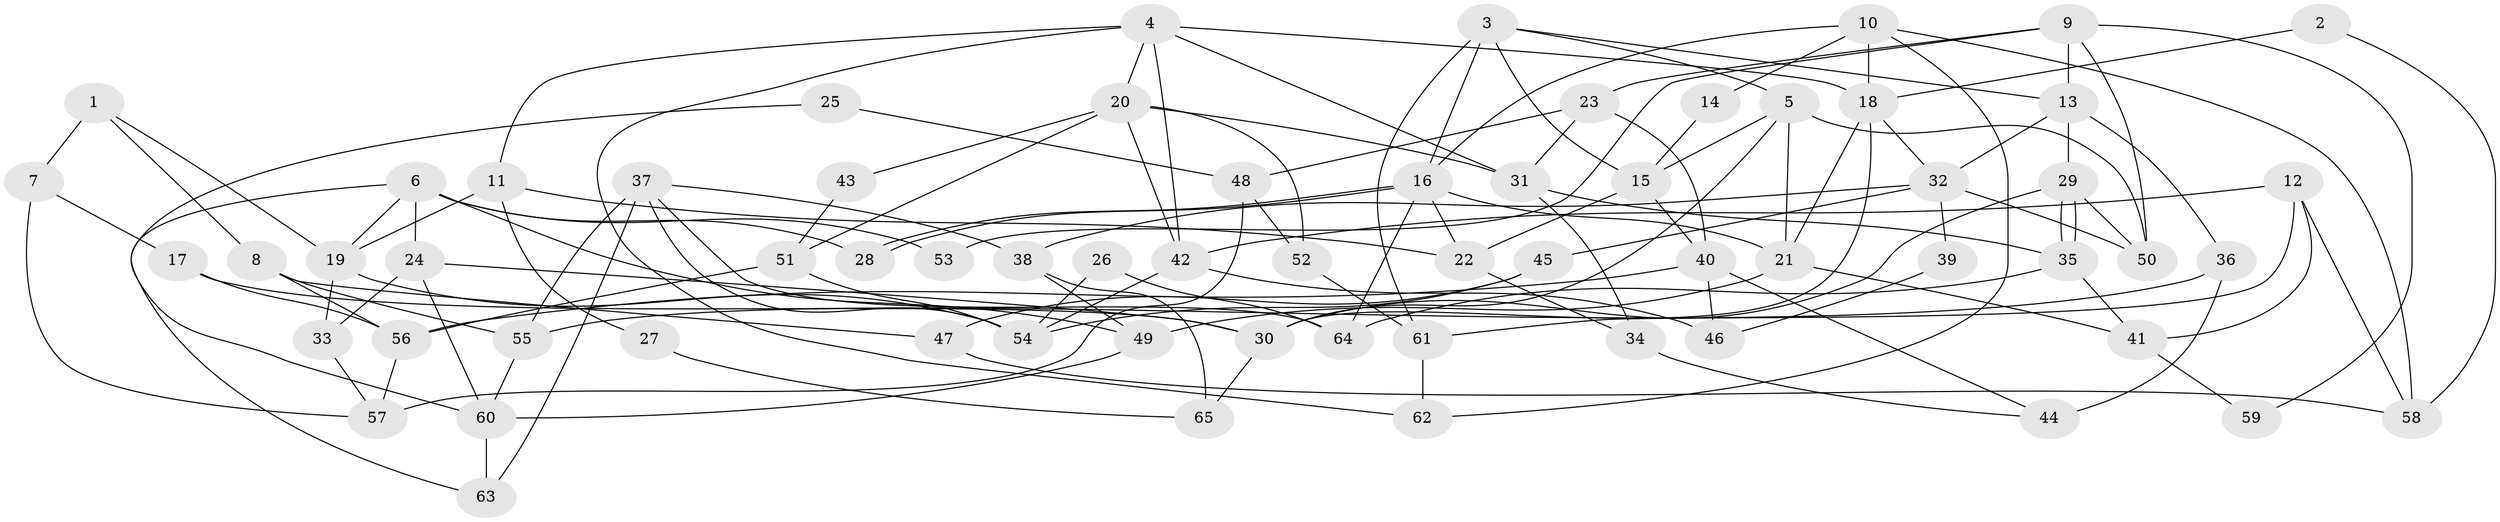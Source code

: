 // Generated by graph-tools (version 1.1) at 2025/50/03/09/25 03:50:07]
// undirected, 65 vertices, 130 edges
graph export_dot {
graph [start="1"]
  node [color=gray90,style=filled];
  1;
  2;
  3;
  4;
  5;
  6;
  7;
  8;
  9;
  10;
  11;
  12;
  13;
  14;
  15;
  16;
  17;
  18;
  19;
  20;
  21;
  22;
  23;
  24;
  25;
  26;
  27;
  28;
  29;
  30;
  31;
  32;
  33;
  34;
  35;
  36;
  37;
  38;
  39;
  40;
  41;
  42;
  43;
  44;
  45;
  46;
  47;
  48;
  49;
  50;
  51;
  52;
  53;
  54;
  55;
  56;
  57;
  58;
  59;
  60;
  61;
  62;
  63;
  64;
  65;
  1 -- 7;
  1 -- 19;
  1 -- 8;
  2 -- 18;
  2 -- 58;
  3 -- 15;
  3 -- 16;
  3 -- 5;
  3 -- 13;
  3 -- 61;
  4 -- 62;
  4 -- 31;
  4 -- 11;
  4 -- 18;
  4 -- 20;
  4 -- 42;
  5 -- 30;
  5 -- 15;
  5 -- 21;
  5 -- 50;
  6 -- 49;
  6 -- 24;
  6 -- 19;
  6 -- 28;
  6 -- 53;
  6 -- 63;
  7 -- 57;
  7 -- 17;
  8 -- 56;
  8 -- 47;
  8 -- 55;
  9 -- 13;
  9 -- 50;
  9 -- 23;
  9 -- 53;
  9 -- 59;
  10 -- 16;
  10 -- 58;
  10 -- 14;
  10 -- 18;
  10 -- 62;
  11 -- 22;
  11 -- 19;
  11 -- 27;
  12 -- 42;
  12 -- 41;
  12 -- 58;
  12 -- 61;
  13 -- 29;
  13 -- 32;
  13 -- 36;
  14 -- 15;
  15 -- 40;
  15 -- 22;
  16 -- 28;
  16 -- 28;
  16 -- 21;
  16 -- 22;
  16 -- 64;
  17 -- 56;
  17 -- 30;
  18 -- 21;
  18 -- 30;
  18 -- 32;
  19 -- 33;
  19 -- 54;
  20 -- 42;
  20 -- 31;
  20 -- 43;
  20 -- 51;
  20 -- 52;
  21 -- 41;
  21 -- 49;
  22 -- 34;
  23 -- 48;
  23 -- 31;
  23 -- 40;
  24 -- 60;
  24 -- 30;
  24 -- 33;
  25 -- 48;
  25 -- 60;
  26 -- 64;
  26 -- 54;
  27 -- 65;
  29 -- 35;
  29 -- 35;
  29 -- 50;
  29 -- 30;
  30 -- 65;
  31 -- 34;
  31 -- 35;
  32 -- 38;
  32 -- 39;
  32 -- 45;
  32 -- 50;
  33 -- 57;
  34 -- 44;
  35 -- 41;
  35 -- 64;
  36 -- 55;
  36 -- 44;
  37 -- 64;
  37 -- 55;
  37 -- 38;
  37 -- 54;
  37 -- 63;
  38 -- 49;
  38 -- 65;
  39 -- 46;
  40 -- 44;
  40 -- 46;
  40 -- 56;
  41 -- 59;
  42 -- 54;
  42 -- 46;
  43 -- 51;
  45 -- 54;
  45 -- 47;
  47 -- 58;
  48 -- 52;
  48 -- 57;
  49 -- 60;
  51 -- 54;
  51 -- 56;
  52 -- 61;
  55 -- 60;
  56 -- 57;
  60 -- 63;
  61 -- 62;
}
